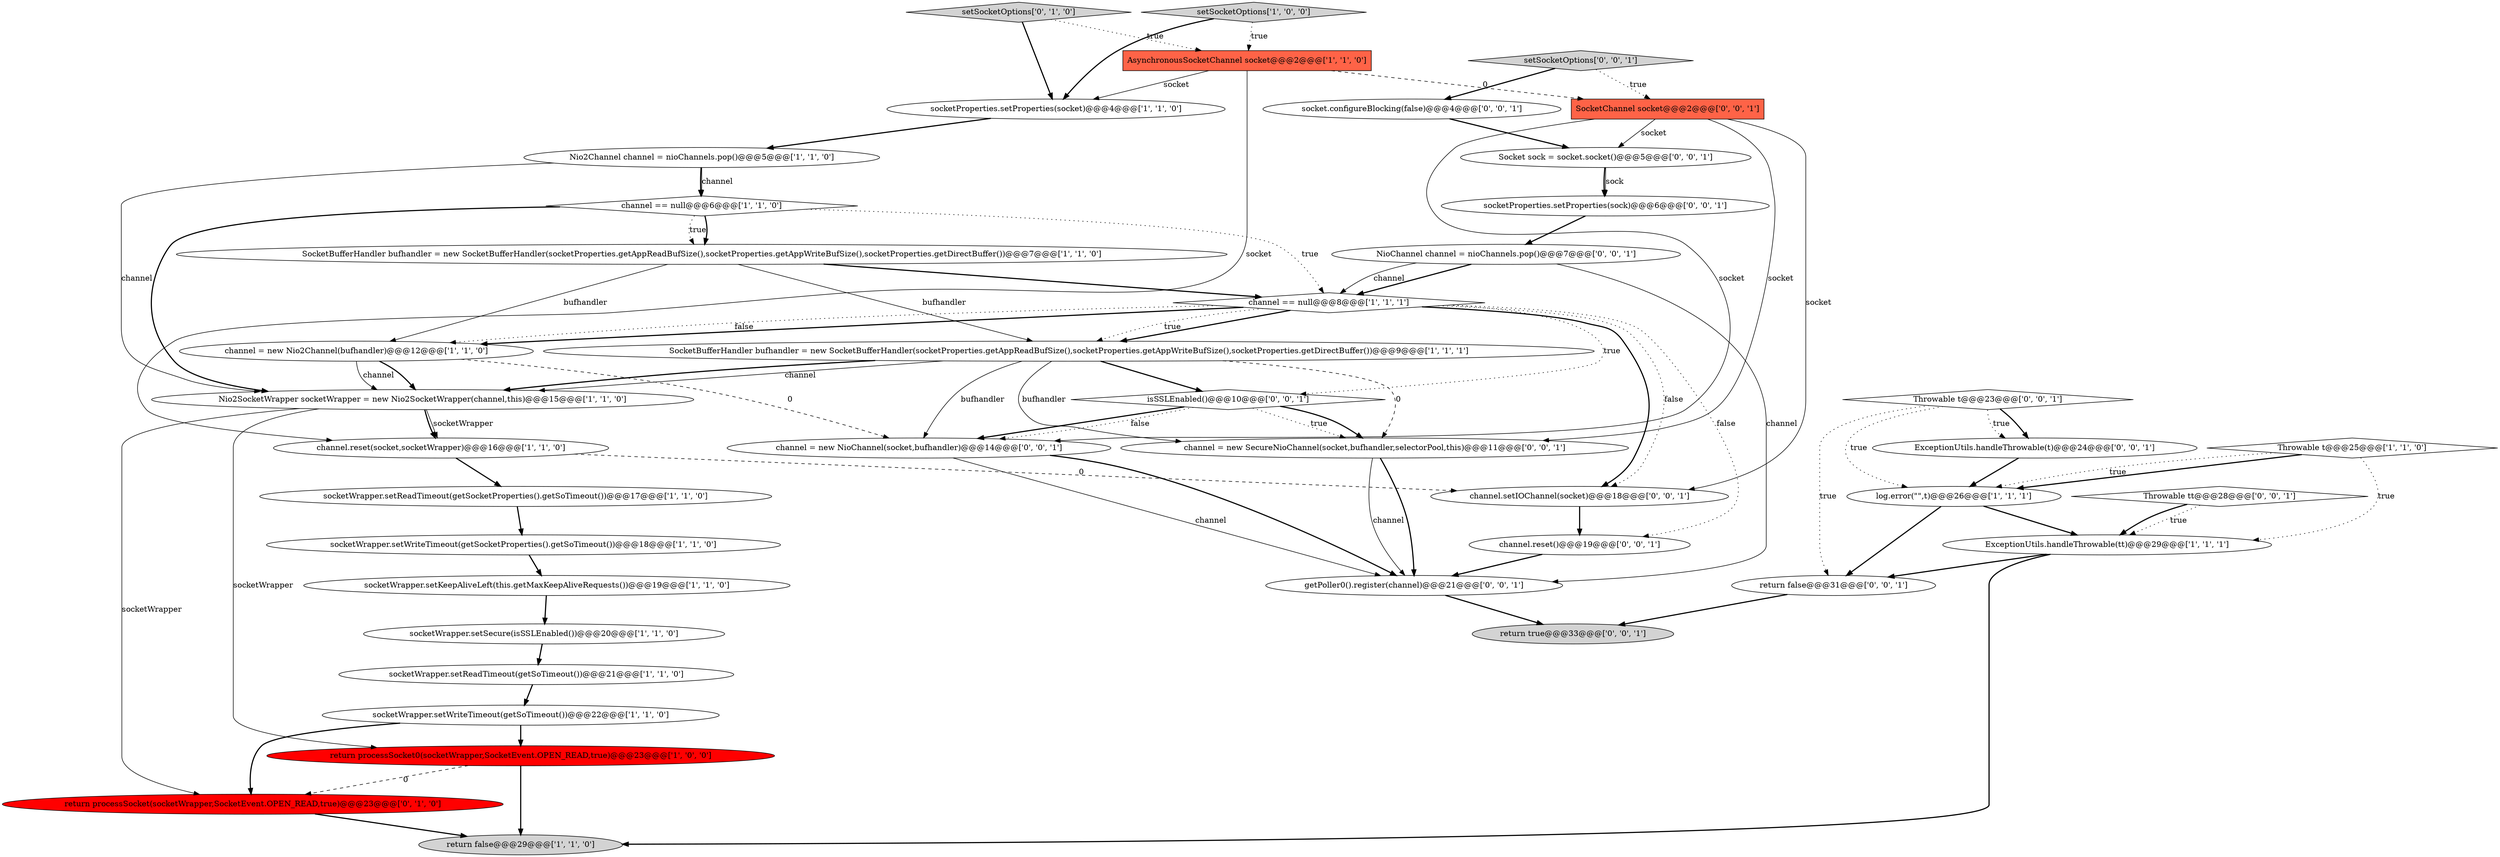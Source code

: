 digraph {
35 [style = filled, label = "channel.setIOChannel(socket)@@@18@@@['0', '0', '1']", fillcolor = white, shape = ellipse image = "AAA0AAABBB3BBB"];
11 [style = filled, label = "return false@@@29@@@['1', '1', '0']", fillcolor = lightgray, shape = ellipse image = "AAA0AAABBB1BBB"];
15 [style = filled, label = "channel = new Nio2Channel(bufhandler)@@@12@@@['1', '1', '0']", fillcolor = white, shape = ellipse image = "AAA0AAABBB1BBB"];
13 [style = filled, label = "return processSocket0(socketWrapper,SocketEvent.OPEN_READ,true)@@@23@@@['1', '0', '0']", fillcolor = red, shape = ellipse image = "AAA1AAABBB1BBB"];
3 [style = filled, label = "log.error(\"\",t)@@@26@@@['1', '1', '1']", fillcolor = white, shape = ellipse image = "AAA0AAABBB1BBB"];
28 [style = filled, label = "ExceptionUtils.handleThrowable(t)@@@24@@@['0', '0', '1']", fillcolor = white, shape = ellipse image = "AAA0AAABBB3BBB"];
29 [style = filled, label = "channel.reset()@@@19@@@['0', '0', '1']", fillcolor = white, shape = ellipse image = "AAA0AAABBB3BBB"];
12 [style = filled, label = "Nio2SocketWrapper socketWrapper = new Nio2SocketWrapper(channel,this)@@@15@@@['1', '1', '0']", fillcolor = white, shape = ellipse image = "AAA0AAABBB1BBB"];
24 [style = filled, label = "getPoller0().register(channel)@@@21@@@['0', '0', '1']", fillcolor = white, shape = ellipse image = "AAA0AAABBB3BBB"];
23 [style = filled, label = "setSocketOptions['0', '1', '0']", fillcolor = lightgray, shape = diamond image = "AAA0AAABBB2BBB"];
0 [style = filled, label = "socketWrapper.setSecure(isSSLEnabled())@@@20@@@['1', '1', '0']", fillcolor = white, shape = ellipse image = "AAA0AAABBB1BBB"];
9 [style = filled, label = "socketWrapper.setReadTimeout(getSoTimeout())@@@21@@@['1', '1', '0']", fillcolor = white, shape = ellipse image = "AAA0AAABBB1BBB"];
1 [style = filled, label = "socketWrapper.setReadTimeout(getSocketProperties().getSoTimeout())@@@17@@@['1', '1', '0']", fillcolor = white, shape = ellipse image = "AAA0AAABBB1BBB"];
32 [style = filled, label = "socketProperties.setProperties(sock)@@@6@@@['0', '0', '1']", fillcolor = white, shape = ellipse image = "AAA0AAABBB3BBB"];
14 [style = filled, label = "Nio2Channel channel = nioChannels.pop()@@@5@@@['1', '1', '0']", fillcolor = white, shape = ellipse image = "AAA0AAABBB1BBB"];
4 [style = filled, label = "SocketBufferHandler bufhandler = new SocketBufferHandler(socketProperties.getAppReadBufSize(),socketProperties.getAppWriteBufSize(),socketProperties.getDirectBuffer())@@@9@@@['1', '1', '1']", fillcolor = white, shape = ellipse image = "AAA0AAABBB1BBB"];
40 [style = filled, label = "socket.configureBlocking(false)@@@4@@@['0', '0', '1']", fillcolor = white, shape = ellipse image = "AAA0AAABBB3BBB"];
5 [style = filled, label = "ExceptionUtils.handleThrowable(tt)@@@29@@@['1', '1', '1']", fillcolor = white, shape = ellipse image = "AAA0AAABBB1BBB"];
18 [style = filled, label = "channel == null@@@8@@@['1', '1', '1']", fillcolor = white, shape = diamond image = "AAA0AAABBB1BBB"];
7 [style = filled, label = "channel.reset(socket,socketWrapper)@@@16@@@['1', '1', '0']", fillcolor = white, shape = ellipse image = "AAA0AAABBB1BBB"];
25 [style = filled, label = "return true@@@33@@@['0', '0', '1']", fillcolor = lightgray, shape = ellipse image = "AAA0AAABBB3BBB"];
36 [style = filled, label = "setSocketOptions['0', '0', '1']", fillcolor = lightgray, shape = diamond image = "AAA0AAABBB3BBB"];
38 [style = filled, label = "isSSLEnabled()@@@10@@@['0', '0', '1']", fillcolor = white, shape = diamond image = "AAA0AAABBB3BBB"];
8 [style = filled, label = "socketWrapper.setKeepAliveLeft(this.getMaxKeepAliveRequests())@@@19@@@['1', '1', '0']", fillcolor = white, shape = ellipse image = "AAA0AAABBB1BBB"];
10 [style = filled, label = "AsynchronousSocketChannel socket@@@2@@@['1', '1', '0']", fillcolor = tomato, shape = box image = "AAA0AAABBB1BBB"];
22 [style = filled, label = "return processSocket(socketWrapper,SocketEvent.OPEN_READ,true)@@@23@@@['0', '1', '0']", fillcolor = red, shape = ellipse image = "AAA1AAABBB2BBB"];
31 [style = filled, label = "SocketChannel socket@@@2@@@['0', '0', '1']", fillcolor = tomato, shape = box image = "AAA0AAABBB3BBB"];
20 [style = filled, label = "socketProperties.setProperties(socket)@@@4@@@['1', '1', '0']", fillcolor = white, shape = ellipse image = "AAA0AAABBB1BBB"];
37 [style = filled, label = "Throwable t@@@23@@@['0', '0', '1']", fillcolor = white, shape = diamond image = "AAA0AAABBB3BBB"];
16 [style = filled, label = "setSocketOptions['1', '0', '0']", fillcolor = lightgray, shape = diamond image = "AAA0AAABBB1BBB"];
30 [style = filled, label = "NioChannel channel = nioChannels.pop()@@@7@@@['0', '0', '1']", fillcolor = white, shape = ellipse image = "AAA0AAABBB3BBB"];
39 [style = filled, label = "Socket sock = socket.socket()@@@5@@@['0', '0', '1']", fillcolor = white, shape = ellipse image = "AAA0AAABBB3BBB"];
26 [style = filled, label = "channel = new NioChannel(socket,bufhandler)@@@14@@@['0', '0', '1']", fillcolor = white, shape = ellipse image = "AAA0AAABBB3BBB"];
2 [style = filled, label = "SocketBufferHandler bufhandler = new SocketBufferHandler(socketProperties.getAppReadBufSize(),socketProperties.getAppWriteBufSize(),socketProperties.getDirectBuffer())@@@7@@@['1', '1', '0']", fillcolor = white, shape = ellipse image = "AAA0AAABBB1BBB"];
27 [style = filled, label = "Throwable tt@@@28@@@['0', '0', '1']", fillcolor = white, shape = diamond image = "AAA0AAABBB3BBB"];
33 [style = filled, label = "return false@@@31@@@['0', '0', '1']", fillcolor = white, shape = ellipse image = "AAA0AAABBB3BBB"];
34 [style = filled, label = "channel = new SecureNioChannel(socket,bufhandler,selectorPool,this)@@@11@@@['0', '0', '1']", fillcolor = white, shape = ellipse image = "AAA0AAABBB3BBB"];
6 [style = filled, label = "socketWrapper.setWriteTimeout(getSoTimeout())@@@22@@@['1', '1', '0']", fillcolor = white, shape = ellipse image = "AAA0AAABBB1BBB"];
17 [style = filled, label = "channel == null@@@6@@@['1', '1', '0']", fillcolor = white, shape = diamond image = "AAA0AAABBB1BBB"];
19 [style = filled, label = "Throwable t@@@25@@@['1', '1', '0']", fillcolor = white, shape = diamond image = "AAA0AAABBB1BBB"];
21 [style = filled, label = "socketWrapper.setWriteTimeout(getSocketProperties().getSoTimeout())@@@18@@@['1', '1', '0']", fillcolor = white, shape = ellipse image = "AAA0AAABBB1BBB"];
37->28 [style = bold, label=""];
6->22 [style = bold, label=""];
31->26 [style = solid, label="socket"];
38->34 [style = dotted, label="true"];
12->22 [style = solid, label="socketWrapper"];
10->7 [style = solid, label="socket"];
21->8 [style = bold, label=""];
14->12 [style = solid, label="channel"];
37->3 [style = dotted, label="true"];
14->17 [style = bold, label=""];
18->38 [style = dotted, label="true"];
30->18 [style = bold, label=""];
16->10 [style = dotted, label="true"];
12->7 [style = bold, label=""];
9->6 [style = bold, label=""];
8->0 [style = bold, label=""];
4->12 [style = solid, label="channel"];
30->18 [style = solid, label="channel"];
3->5 [style = bold, label=""];
34->24 [style = bold, label=""];
30->24 [style = solid, label="channel"];
33->25 [style = bold, label=""];
1->21 [style = bold, label=""];
7->35 [style = dashed, label="0"];
39->32 [style = solid, label="sock"];
18->35 [style = bold, label=""];
38->26 [style = bold, label=""];
17->2 [style = dotted, label="true"];
28->3 [style = bold, label=""];
27->5 [style = bold, label=""];
19->3 [style = bold, label=""];
4->26 [style = solid, label="bufhandler"];
7->1 [style = bold, label=""];
4->38 [style = bold, label=""];
38->26 [style = dotted, label="false"];
5->33 [style = bold, label=""];
18->35 [style = dotted, label="false"];
18->15 [style = bold, label=""];
10->31 [style = dashed, label="0"];
2->18 [style = bold, label=""];
20->14 [style = bold, label=""];
3->33 [style = bold, label=""];
26->24 [style = bold, label=""];
13->11 [style = bold, label=""];
36->31 [style = dotted, label="true"];
12->7 [style = solid, label="socketWrapper"];
18->4 [style = bold, label=""];
17->2 [style = bold, label=""];
19->3 [style = dotted, label="true"];
26->24 [style = solid, label="channel"];
4->34 [style = dashed, label="0"];
15->26 [style = dashed, label="0"];
15->12 [style = bold, label=""];
5->11 [style = bold, label=""];
16->20 [style = bold, label=""];
4->34 [style = solid, label="bufhandler"];
22->11 [style = bold, label=""];
23->20 [style = bold, label=""];
10->20 [style = solid, label="socket"];
36->40 [style = bold, label=""];
35->29 [style = bold, label=""];
17->18 [style = dotted, label="true"];
31->39 [style = solid, label="socket"];
2->4 [style = solid, label="bufhandler"];
32->30 [style = bold, label=""];
17->12 [style = bold, label=""];
23->10 [style = dotted, label="true"];
34->24 [style = solid, label="channel"];
40->39 [style = bold, label=""];
12->13 [style = solid, label="socketWrapper"];
24->25 [style = bold, label=""];
6->13 [style = bold, label=""];
39->32 [style = bold, label=""];
38->34 [style = bold, label=""];
19->5 [style = dotted, label="true"];
4->12 [style = bold, label=""];
15->12 [style = solid, label="channel"];
14->17 [style = solid, label="channel"];
27->5 [style = dotted, label="true"];
0->9 [style = bold, label=""];
37->33 [style = dotted, label="true"];
2->15 [style = solid, label="bufhandler"];
18->29 [style = dotted, label="false"];
18->15 [style = dotted, label="false"];
31->34 [style = solid, label="socket"];
37->28 [style = dotted, label="true"];
18->4 [style = dotted, label="true"];
29->24 [style = bold, label=""];
13->22 [style = dashed, label="0"];
31->35 [style = solid, label="socket"];
}
